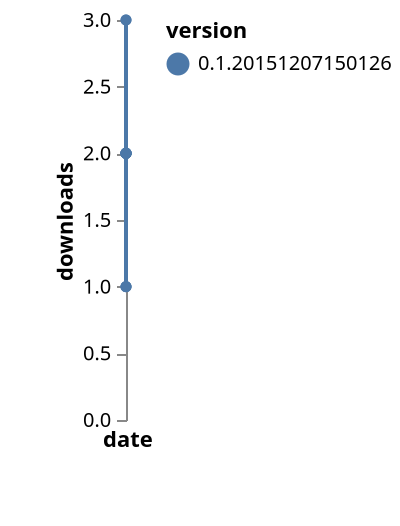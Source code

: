 {"$schema": "https://vega.github.io/schema/vega-lite/v5.json", "description": "A simple bar chart with embedded data.", "data": {"values": [{"date": "2021-09-03", "total": 2828, "delta": 2, "version": "0.1.20151207150126"}, {"date": "2021-09-04", "total": 2830, "delta": 2, "version": "0.1.20151207150126"}, {"date": "2021-09-05", "total": 2832, "delta": 2, "version": "0.1.20151207150126"}, {"date": "2021-09-06", "total": 2835, "delta": 3, "version": "0.1.20151207150126"}, {"date": "2021-09-07", "total": 2838, "delta": 3, "version": "0.1.20151207150126"}, {"date": "2021-09-08", "total": 2839, "delta": 1, "version": "0.1.20151207150126"}, {"date": "2021-09-09", "total": 2841, "delta": 2, "version": "0.1.20151207150126"}, {"date": "2021-09-10", "total": 2843, "delta": 2, "version": "0.1.20151207150126"}, {"date": "2021-09-11", "total": 2845, "delta": 2, "version": "0.1.20151207150126"}, {"date": "2021-09-12", "total": 2847, "delta": 2, "version": "0.1.20151207150126"}, {"date": "2021-09-13", "total": 2849, "delta": 2, "version": "0.1.20151207150126"}, {"date": "2021-09-14", "total": 2851, "delta": 2, "version": "0.1.20151207150126"}, {"date": "2021-09-15", "total": 2852, "delta": 1, "version": "0.1.20151207150126"}, {"date": "2021-09-16", "total": 2853, "delta": 1, "version": "0.1.20151207150126"}]}, "width": "container", "mark": {"type": "line", "point": {"filled": true}}, "encoding": {"x": {"field": "date", "type": "temporal", "timeUnit": "yearmonthdate", "title": "date", "axis": {"labelAngle": -15}}, "y": {"field": "delta", "type": "quantitative", "title": "downloads"}, "color": {"field": "version", "type": "nominal"}, "tooltip": {"field": "delta"}}}